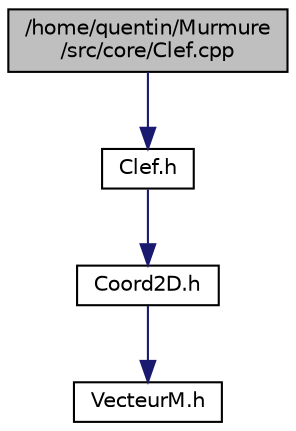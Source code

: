 digraph "/home/quentin/Murmure/src/core/Clef.cpp"
{
  edge [fontname="Helvetica",fontsize="10",labelfontname="Helvetica",labelfontsize="10"];
  node [fontname="Helvetica",fontsize="10",shape=record];
  Node1 [label="/home/quentin/Murmure\l/src/core/Clef.cpp",height=0.2,width=0.4,color="black", fillcolor="grey75", style="filled", fontcolor="black"];
  Node1 -> Node2 [color="midnightblue",fontsize="10",style="solid"];
  Node2 [label="Clef.h",height=0.2,width=0.4,color="black", fillcolor="white", style="filled",URL="$Clef_8h.html"];
  Node2 -> Node3 [color="midnightblue",fontsize="10",style="solid"];
  Node3 [label="Coord2D.h",height=0.2,width=0.4,color="black", fillcolor="white", style="filled",URL="$Coord2D_8h.html"];
  Node3 -> Node4 [color="midnightblue",fontsize="10",style="solid"];
  Node4 [label="VecteurM.h",height=0.2,width=0.4,color="black", fillcolor="white", style="filled",URL="$VecteurM_8h.html"];
}
